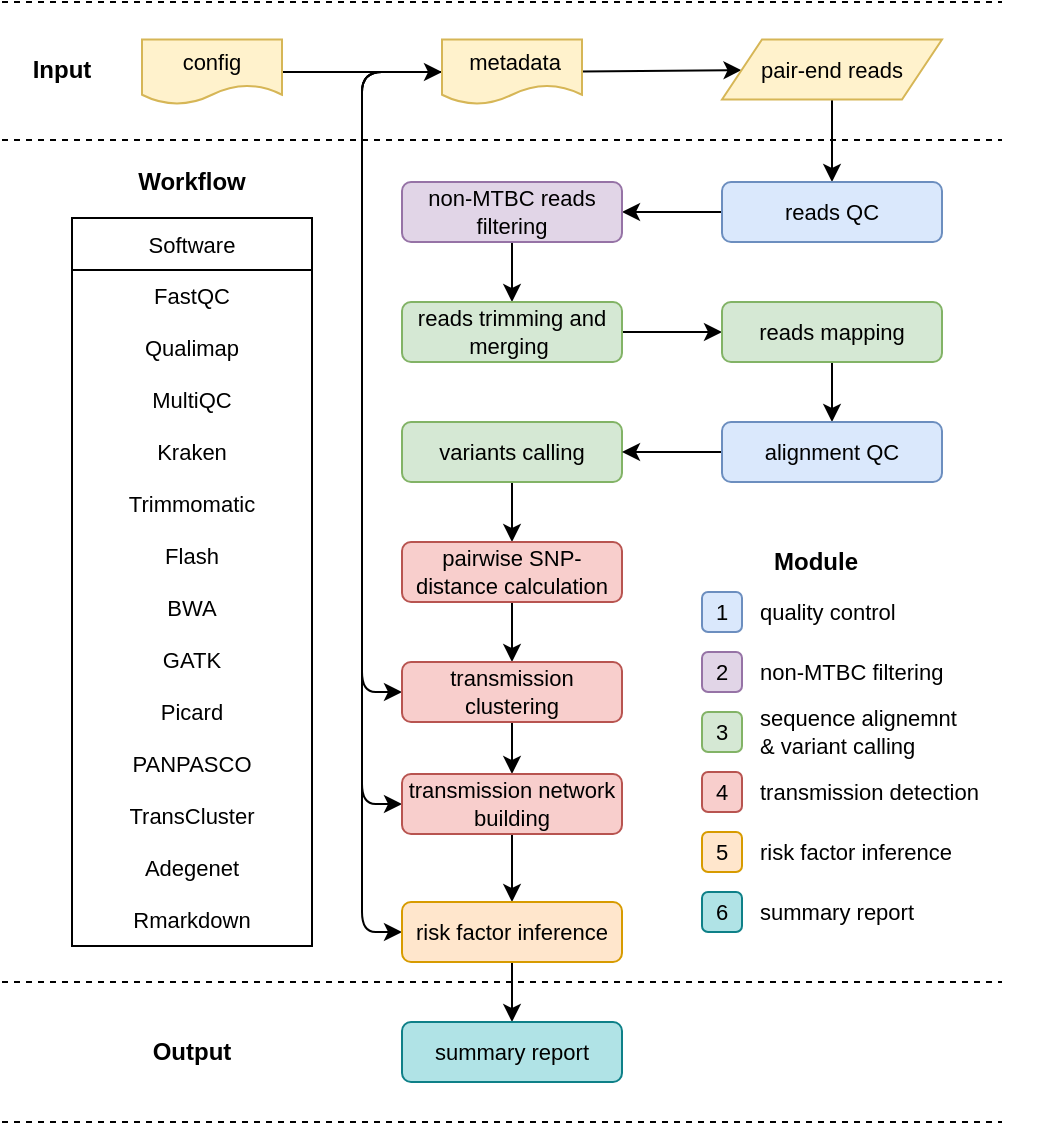 <mxfile>
    <diagram id="EAWruZUE_qWZ3CnmqtOu" name="Page-1">
        <mxGraphModel dx="733" dy="545" grid="1" gridSize="10" guides="1" tooltips="1" connect="1" arrows="1" fold="1" page="1" pageScale="1" pageWidth="827" pageHeight="1169" background="#ffffff" math="0" shadow="0">
            <root>
                <mxCell id="0"/>
                <mxCell id="1" parent="0"/>
                <mxCell id="13" style="edgeStyle=none;html=1;fontSize=11;comic=0;fontFamily=Arial;" parent="1" source="9" target="10" edge="1">
                    <mxGeometry relative="1" as="geometry"/>
                </mxCell>
                <mxCell id="9" value="&lt;font style=&quot;font-size: 11px;&quot;&gt;config&lt;/font&gt;" style="shape=document;whiteSpace=wrap;html=1;boundedLbl=1;fontSize=11;fillColor=#fff2cc;strokeColor=#d6b656;comic=0;fontFamily=Arial;" parent="1" vertex="1">
                    <mxGeometry x="80" y="68.75" width="70" height="32.5" as="geometry"/>
                </mxCell>
                <mxCell id="130" value="" style="edgeStyle=none;html=1;" parent="1" source="10" target="14" edge="1">
                    <mxGeometry relative="1" as="geometry"/>
                </mxCell>
                <mxCell id="134" style="edgeStyle=orthogonalEdgeStyle;html=1;" parent="1" source="10" target="36" edge="1">
                    <mxGeometry relative="1" as="geometry">
                        <Array as="points">
                            <mxPoint x="190" y="85"/>
                            <mxPoint x="190" y="395"/>
                        </Array>
                    </mxGeometry>
                </mxCell>
                <mxCell id="136" style="edgeStyle=orthogonalEdgeStyle;html=1;" parent="1" source="10" target="38" edge="1">
                    <mxGeometry relative="1" as="geometry">
                        <Array as="points">
                            <mxPoint x="190" y="85"/>
                            <mxPoint x="190" y="451"/>
                        </Array>
                    </mxGeometry>
                </mxCell>
                <mxCell id="138" style="edgeStyle=orthogonalEdgeStyle;html=1;" parent="1" source="10" target="50" edge="1">
                    <mxGeometry relative="1" as="geometry">
                        <Array as="points">
                            <mxPoint x="190" y="85"/>
                            <mxPoint x="190" y="515"/>
                        </Array>
                    </mxGeometry>
                </mxCell>
                <mxCell id="10" value="&lt;font style=&quot;font-size: 11px&quot;&gt;&amp;nbsp;metadata&lt;/font&gt;" style="shape=document;whiteSpace=wrap;html=1;boundedLbl=1;fontSize=11;fillColor=#fff2cc;strokeColor=#d6b656;comic=0;fontFamily=Arial;" parent="1" vertex="1">
                    <mxGeometry x="230" y="68.75" width="70" height="32.5" as="geometry"/>
                </mxCell>
                <mxCell id="62" style="edgeStyle=orthogonalEdgeStyle;html=1;strokeWidth=1;comic=0;fontSize=11;fontFamily=Arial;" parent="1" source="14" target="17" edge="1">
                    <mxGeometry relative="1" as="geometry"/>
                </mxCell>
                <mxCell id="14" value="&lt;font style=&quot;font-size: 11px;&quot;&gt;pair-end reads&lt;/font&gt;" style="shape=parallelogram;perimeter=parallelogramPerimeter;whiteSpace=wrap;html=1;fixedSize=1;fontSize=11;fillColor=#fff2cc;strokeColor=#d6b656;comic=0;fontFamily=Arial;" parent="1" vertex="1">
                    <mxGeometry x="370" y="68.75" width="110" height="30" as="geometry"/>
                </mxCell>
                <mxCell id="30" style="edgeStyle=none;html=1;comic=0;fontSize=11;fontFamily=Arial;" parent="1" source="17" target="19" edge="1">
                    <mxGeometry relative="1" as="geometry"/>
                </mxCell>
                <mxCell id="17" value="&lt;font style=&quot;font-size: 11px&quot;&gt;reads QC&lt;br style=&quot;font-size: 11px&quot;&gt;&lt;/font&gt;" style="rounded=1;whiteSpace=wrap;html=1;fontSize=11;fillColor=#dae8fc;strokeColor=#6c8ebf;comic=0;fontFamily=Arial;" parent="1" vertex="1">
                    <mxGeometry x="370" y="140" width="110" height="30" as="geometry"/>
                </mxCell>
                <mxCell id="32" value="" style="edgeStyle=none;html=1;comic=0;fontSize=11;fontFamily=Arial;" parent="1" source="19" target="21" edge="1">
                    <mxGeometry relative="1" as="geometry"/>
                </mxCell>
                <mxCell id="19" value="&lt;font style=&quot;font-size: 11px&quot;&gt;non-MTBC reads filtering&lt;br style=&quot;font-size: 11px&quot;&gt;&lt;/font&gt;" style="rounded=1;whiteSpace=wrap;html=1;fontSize=11;fillColor=#e1d5e7;strokeColor=#9673a6;comic=0;fontFamily=Arial;" parent="1" vertex="1">
                    <mxGeometry x="210" y="140" width="110" height="30" as="geometry"/>
                </mxCell>
                <mxCell id="33" value="" style="edgeStyle=none;html=1;comic=0;fontSize=11;fontFamily=Arial;" parent="1" source="21" target="23" edge="1">
                    <mxGeometry relative="1" as="geometry"/>
                </mxCell>
                <mxCell id="21" value="&lt;font style=&quot;font-size: 11px;&quot;&gt;reads trimming and merging&amp;nbsp;&lt;br style=&quot;font-size: 11px;&quot;&gt;&lt;/font&gt;" style="rounded=1;whiteSpace=wrap;html=1;fontSize=11;glass=0;shadow=0;sketch=0;fillColor=#d5e8d4;strokeColor=#82b366;comic=0;fontFamily=Arial;" parent="1" vertex="1">
                    <mxGeometry x="210" y="200" width="110" height="30" as="geometry"/>
                </mxCell>
                <mxCell id="124" value="" style="edgeStyle=none;html=1;" parent="1" source="23" target="123" edge="1">
                    <mxGeometry relative="1" as="geometry"/>
                </mxCell>
                <mxCell id="23" value="&lt;font style=&quot;font-size: 11px;&quot;&gt;reads mapping&lt;br style=&quot;font-size: 11px;&quot;&gt;&lt;/font&gt;" style="rounded=1;whiteSpace=wrap;html=1;fontSize=11;fillColor=#d5e8d4;strokeColor=#82b366;comic=0;fontFamily=Arial;" parent="1" vertex="1">
                    <mxGeometry x="370" y="200" width="110" height="30" as="geometry"/>
                </mxCell>
                <mxCell id="35" value="" style="edgeStyle=none;html=1;comic=0;fontSize=11;fontFamily=Arial;" parent="1" source="25" target="27" edge="1">
                    <mxGeometry relative="1" as="geometry"/>
                </mxCell>
                <mxCell id="25" value="&lt;font style=&quot;font-size: 11px;&quot;&gt;variants calling&lt;br style=&quot;font-size: 11px;&quot;&gt;&lt;/font&gt;" style="rounded=1;whiteSpace=wrap;html=1;fontSize=11;fillColor=#d5e8d4;strokeColor=#82b366;comic=0;fontFamily=Arial;" parent="1" vertex="1">
                    <mxGeometry x="210" y="260" width="110" height="30" as="geometry"/>
                </mxCell>
                <mxCell id="37" value="" style="edgeStyle=none;html=1;comic=0;fontSize=11;fontFamily=Arial;" parent="1" source="27" target="36" edge="1">
                    <mxGeometry relative="1" as="geometry"/>
                </mxCell>
                <mxCell id="27" value="&lt;font style=&quot;font-size: 11px;&quot;&gt;pairwise SNP-distance calculation&lt;br style=&quot;font-size: 11px;&quot;&gt;&lt;/font&gt;" style="rounded=1;whiteSpace=wrap;html=1;fontSize=11;fillColor=#f8cecc;strokeColor=#b85450;comic=0;fontFamily=Arial;" parent="1" vertex="1">
                    <mxGeometry x="210" y="320" width="110" height="30" as="geometry"/>
                </mxCell>
                <mxCell id="39" value="" style="edgeStyle=none;html=1;comic=0;fontSize=11;fontFamily=Arial;" parent="1" source="36" target="38" edge="1">
                    <mxGeometry relative="1" as="geometry"/>
                </mxCell>
                <mxCell id="36" value="&lt;font style=&quot;font-size: 11px;&quot;&gt;transmission clustering&lt;br style=&quot;font-size: 11px;&quot;&gt;&lt;/font&gt;" style="rounded=1;whiteSpace=wrap;html=1;fontSize=11;fillColor=#f8cecc;strokeColor=#b85450;comic=0;fontFamily=Arial;" parent="1" vertex="1">
                    <mxGeometry x="210" y="380" width="110" height="30" as="geometry"/>
                </mxCell>
                <mxCell id="54" value="" style="edgeStyle=orthogonalEdgeStyle;html=1;comic=0;fontSize=11;fontFamily=Arial;" parent="1" source="38" target="50" edge="1">
                    <mxGeometry relative="1" as="geometry"/>
                </mxCell>
                <mxCell id="38" value="&lt;font style=&quot;font-size: 11px;&quot;&gt;transmission network building&lt;br style=&quot;font-size: 11px;&quot;&gt;&lt;/font&gt;" style="rounded=1;whiteSpace=wrap;html=1;fontSize=11;fillColor=#f8cecc;strokeColor=#b85450;comic=0;fontFamily=Arial;" parent="1" vertex="1">
                    <mxGeometry x="210" y="436" width="110" height="30" as="geometry"/>
                </mxCell>
                <mxCell id="117" style="edgeStyle=orthogonalEdgeStyle;html=1;exitX=0.5;exitY=1;exitDx=0;exitDy=0;fontSize=11;fontColor=#000000;fontFamily=Arial;" parent="1" source="50" target="116" edge="1">
                    <mxGeometry relative="1" as="geometry"/>
                </mxCell>
                <mxCell id="50" value="&lt;font style=&quot;font-size: 11px;&quot;&gt;risk factor inference&lt;br style=&quot;font-size: 11px;&quot;&gt;&lt;/font&gt;" style="rounded=1;whiteSpace=wrap;html=1;fontSize=11;fillColor=#ffe6cc;strokeColor=#d79b00;comic=0;fontFamily=Arial;" parent="1" vertex="1">
                    <mxGeometry x="210" y="500" width="110" height="30" as="geometry"/>
                </mxCell>
                <mxCell id="64" value="&lt;font style=&quot;font-size: 11px;&quot;&gt;1&lt;br style=&quot;font-size: 11px;&quot;&gt;&lt;/font&gt;" style="rounded=1;whiteSpace=wrap;html=1;fontSize=11;fillColor=#dae8fc;strokeColor=#6c8ebf;comic=0;fontFamily=Arial;" parent="1" vertex="1">
                    <mxGeometry x="360" y="345" width="20" height="20" as="geometry"/>
                </mxCell>
                <mxCell id="66" value="&lt;font style=&quot;font-size: 11px;&quot;&gt;2&lt;br style=&quot;font-size: 11px;&quot;&gt;&lt;/font&gt;" style="rounded=1;whiteSpace=wrap;html=1;fontSize=11;fillColor=#e1d5e7;strokeColor=#9673a6;comic=0;fontFamily=Arial;" parent="1" vertex="1">
                    <mxGeometry x="360" y="375" width="20" height="20" as="geometry"/>
                </mxCell>
                <mxCell id="67" value="quality control" style="text;html=1;strokeColor=none;fillColor=none;align=left;verticalAlign=middle;whiteSpace=wrap;rounded=0;fontSize=11;fontFamily=Arial;" parent="1" vertex="1">
                    <mxGeometry x="387" y="345" width="140" height="20" as="geometry"/>
                </mxCell>
                <mxCell id="68" value="&lt;font style=&quot;font-size: 11px;&quot;&gt;3&lt;br style=&quot;font-size: 11px;&quot;&gt;&lt;/font&gt;" style="rounded=1;whiteSpace=wrap;html=1;fontSize=11;fillColor=#d5e8d4;strokeColor=#82b366;comic=0;fontFamily=Arial;" parent="1" vertex="1">
                    <mxGeometry x="360" y="405" width="20" height="20" as="geometry"/>
                </mxCell>
                <mxCell id="69" value="non-MTBC filtering" style="text;html=1;strokeColor=none;fillColor=none;align=left;verticalAlign=middle;whiteSpace=wrap;rounded=0;fontSize=11;fontFamily=Arial;" parent="1" vertex="1">
                    <mxGeometry x="387" y="375" width="140" height="20" as="geometry"/>
                </mxCell>
                <mxCell id="71" value="&lt;font style=&quot;font-size: 11px;&quot;&gt;4&lt;br style=&quot;font-size: 11px;&quot;&gt;&lt;/font&gt;" style="rounded=1;whiteSpace=wrap;html=1;fontSize=11;fillColor=#f8cecc;strokeColor=#b85450;comic=0;fontFamily=Arial;" parent="1" vertex="1">
                    <mxGeometry x="360" y="435" width="20" height="20" as="geometry"/>
                </mxCell>
                <mxCell id="72" value="transmission detection" style="text;html=1;strokeColor=none;fillColor=none;align=left;verticalAlign=middle;whiteSpace=wrap;rounded=0;fontSize=11;fontFamily=Arial;" parent="1" vertex="1">
                    <mxGeometry x="387" y="435" width="140" height="20" as="geometry"/>
                </mxCell>
                <mxCell id="73" value="&lt;font style=&quot;font-size: 11px;&quot;&gt;5&lt;br style=&quot;font-size: 11px;&quot;&gt;&lt;/font&gt;" style="rounded=1;whiteSpace=wrap;html=1;fontSize=11;fillColor=#ffe6cc;strokeColor=#d79b00;comic=0;fontFamily=Arial;" parent="1" vertex="1">
                    <mxGeometry x="360" y="465" width="20" height="20" as="geometry"/>
                </mxCell>
                <mxCell id="74" value="risk factor inference" style="text;html=1;strokeColor=none;fillColor=none;align=left;verticalAlign=middle;whiteSpace=wrap;rounded=0;fontSize=11;fontFamily=Arial;" parent="1" vertex="1">
                    <mxGeometry x="387" y="465" width="140" height="20" as="geometry"/>
                </mxCell>
                <mxCell id="75" value="sequence alignemnt &lt;br&gt;&amp;amp; variant calling" style="text;html=1;strokeColor=none;fillColor=none;align=left;verticalAlign=middle;whiteSpace=wrap;rounded=0;fontSize=11;fontFamily=Arial;" parent="1" vertex="1">
                    <mxGeometry x="387" y="405" width="140" height="20" as="geometry"/>
                </mxCell>
                <mxCell id="83" value="" style="endArrow=none;dashed=1;html=1;edgeStyle=orthogonalEdgeStyle;fontSize=11;fontFamily=Arial;" parent="1" edge="1">
                    <mxGeometry width="50" height="50" relative="1" as="geometry">
                        <mxPoint x="10" y="119" as="sourcePoint"/>
                        <mxPoint x="510" y="119" as="targetPoint"/>
                    </mxGeometry>
                </mxCell>
                <mxCell id="84" value="" style="endArrow=none;dashed=1;html=1;fontSize=11;fontFamily=Arial;" parent="1" edge="1">
                    <mxGeometry width="50" height="50" relative="1" as="geometry">
                        <mxPoint x="10" y="50" as="sourcePoint"/>
                        <mxPoint x="510" y="50" as="targetPoint"/>
                    </mxGeometry>
                </mxCell>
                <mxCell id="85" value="" style="endArrow=none;dashed=1;html=1;fontSize=11;fontFamily=Arial;" parent="1" edge="1">
                    <mxGeometry width="50" height="50" relative="1" as="geometry">
                        <mxPoint x="10" y="540" as="sourcePoint"/>
                        <mxPoint x="510" y="540" as="targetPoint"/>
                    </mxGeometry>
                </mxCell>
                <mxCell id="89" value="&lt;b&gt;&lt;font style=&quot;font-size: 12px&quot;&gt;Input&lt;/font&gt;&lt;/b&gt;" style="text;html=1;strokeColor=none;fillColor=none;align=center;verticalAlign=middle;whiteSpace=wrap;rounded=0;flipV=0;rotation=0;fontSize=11;fontFamily=Arial;" parent="1" vertex="1">
                    <mxGeometry x="20" y="73.75" width="40" height="20" as="geometry"/>
                </mxCell>
                <mxCell id="90" value="&lt;b&gt;&lt;font style=&quot;font-size: 12px&quot;&gt;Workflow&lt;/font&gt;&lt;/b&gt;" style="text;html=1;strokeColor=none;fillColor=none;align=center;verticalAlign=middle;whiteSpace=wrap;rounded=0;flipV=0;rotation=0;fontSize=11;fontFamily=Arial;" parent="1" vertex="1">
                    <mxGeometry x="60" y="130" width="90" height="20" as="geometry"/>
                </mxCell>
                <mxCell id="91" value="Software" style="swimlane;fontStyle=0;childLayout=stackLayout;horizontal=1;startSize=26;horizontalStack=0;resizeParent=1;resizeParentMax=0;resizeLast=0;collapsible=1;marginBottom=0;fontSize=11;align=center;swimlaneFillColor=none;fontFamily=Arial;" parent="1" vertex="1">
                    <mxGeometry x="45" y="158" width="120" height="364" as="geometry"/>
                </mxCell>
                <mxCell id="92" value="FastQC" style="text;strokeColor=none;fillColor=none;align=center;verticalAlign=top;spacingLeft=4;spacingRight=4;overflow=hidden;rotatable=0;points=[[0,0.5],[1,0.5]];portConstraint=eastwest;fontSize=11;fontFamily=Arial;" parent="91" vertex="1">
                    <mxGeometry y="26" width="120" height="26" as="geometry"/>
                </mxCell>
                <mxCell id="93" value="Qualimap" style="text;strokeColor=none;fillColor=none;align=center;verticalAlign=top;spacingLeft=4;spacingRight=4;overflow=hidden;rotatable=0;points=[[0,0.5],[1,0.5]];portConstraint=eastwest;fontSize=11;fontFamily=Arial;" parent="91" vertex="1">
                    <mxGeometry y="52" width="120" height="26" as="geometry"/>
                </mxCell>
                <mxCell id="94" value="MultiQC" style="text;strokeColor=none;fillColor=none;align=center;verticalAlign=top;spacingLeft=4;spacingRight=4;overflow=hidden;rotatable=0;points=[[0,0.5],[1,0.5]];portConstraint=eastwest;fontSize=11;fontFamily=Arial;" parent="91" vertex="1">
                    <mxGeometry y="78" width="120" height="26" as="geometry"/>
                </mxCell>
                <mxCell id="97" value="Kraken" style="text;strokeColor=none;fillColor=none;align=center;verticalAlign=top;spacingLeft=4;spacingRight=4;overflow=hidden;rotatable=0;points=[[0,0.5],[1,0.5]];portConstraint=eastwest;fontSize=11;fontFamily=Arial;" parent="91" vertex="1">
                    <mxGeometry y="104" width="120" height="26" as="geometry"/>
                </mxCell>
                <mxCell id="98" value="Trimmomatic" style="text;strokeColor=none;fillColor=none;align=center;verticalAlign=top;spacingLeft=4;spacingRight=4;overflow=hidden;rotatable=0;points=[[0,0.5],[1,0.5]];portConstraint=eastwest;fontSize=11;fontFamily=Arial;" parent="91" vertex="1">
                    <mxGeometry y="130" width="120" height="26" as="geometry"/>
                </mxCell>
                <mxCell id="99" value="Flash" style="text;strokeColor=none;fillColor=none;align=center;verticalAlign=top;spacingLeft=4;spacingRight=4;overflow=hidden;rotatable=0;points=[[0,0.5],[1,0.5]];portConstraint=eastwest;fontSize=11;fontFamily=Arial;" parent="91" vertex="1">
                    <mxGeometry y="156" width="120" height="26" as="geometry"/>
                </mxCell>
                <mxCell id="102" value="BWA" style="text;strokeColor=none;fillColor=none;align=center;verticalAlign=top;spacingLeft=4;spacingRight=4;overflow=hidden;rotatable=0;points=[[0,0.5],[1,0.5]];portConstraint=eastwest;fontSize=11;fontFamily=Arial;" parent="91" vertex="1">
                    <mxGeometry y="182" width="120" height="26" as="geometry"/>
                </mxCell>
                <mxCell id="112" value="GATK" style="text;strokeColor=none;fillColor=none;align=center;verticalAlign=top;spacingLeft=4;spacingRight=4;overflow=hidden;rotatable=0;points=[[0,0.5],[1,0.5]];portConstraint=eastwest;fontSize=11;fontFamily=Arial;" parent="91" vertex="1">
                    <mxGeometry y="208" width="120" height="26" as="geometry"/>
                </mxCell>
                <mxCell id="113" value="Picard" style="text;strokeColor=none;fillColor=none;align=center;verticalAlign=top;spacingLeft=4;spacingRight=4;overflow=hidden;rotatable=0;points=[[0,0.5],[1,0.5]];portConstraint=eastwest;fontSize=11;fontFamily=Arial;" parent="91" vertex="1">
                    <mxGeometry y="234" width="120" height="26" as="geometry"/>
                </mxCell>
                <mxCell id="114" value="PANPASCO" style="text;strokeColor=none;fillColor=none;align=center;verticalAlign=top;spacingLeft=4;spacingRight=4;overflow=hidden;rotatable=0;points=[[0,0.5],[1,0.5]];portConstraint=eastwest;fontSize=11;fontFamily=Arial;" parent="91" vertex="1">
                    <mxGeometry y="260" width="120" height="26" as="geometry"/>
                </mxCell>
                <mxCell id="128" value="TransCluster" style="text;strokeColor=none;fillColor=none;align=center;verticalAlign=top;spacingLeft=4;spacingRight=4;overflow=hidden;rotatable=0;points=[[0,0.5],[1,0.5]];portConstraint=eastwest;fontSize=11;fontFamily=Arial;" parent="91" vertex="1">
                    <mxGeometry y="286" width="120" height="26" as="geometry"/>
                </mxCell>
                <mxCell id="131" value="Adegenet" style="text;strokeColor=none;fillColor=none;align=center;verticalAlign=top;spacingLeft=4;spacingRight=4;overflow=hidden;rotatable=0;points=[[0,0.5],[1,0.5]];portConstraint=eastwest;fontSize=11;fontFamily=Arial;" parent="91" vertex="1">
                    <mxGeometry y="312" width="120" height="26" as="geometry"/>
                </mxCell>
                <mxCell id="132" value="Rmarkdown" style="text;strokeColor=none;fillColor=none;align=center;verticalAlign=top;spacingLeft=4;spacingRight=4;overflow=hidden;rotatable=0;points=[[0,0.5],[1,0.5]];portConstraint=eastwest;fontSize=11;fontFamily=Arial;" parent="91" vertex="1">
                    <mxGeometry y="338" width="120" height="26" as="geometry"/>
                </mxCell>
                <mxCell id="116" value="&lt;font style=&quot;font-size: 11px&quot;&gt;summary report&lt;br style=&quot;font-size: 11px&quot;&gt;&lt;/font&gt;" style="rounded=1;whiteSpace=wrap;html=1;fontSize=11;fillColor=#b0e3e6;strokeColor=#0e8088;comic=0;fontFamily=Arial;" parent="1" vertex="1">
                    <mxGeometry x="210" y="560" width="110" height="30" as="geometry"/>
                </mxCell>
                <mxCell id="118" value="" style="endArrow=none;dashed=1;html=1;fontSize=11;fontFamily=Arial;" parent="1" edge="1">
                    <mxGeometry width="50" height="50" relative="1" as="geometry">
                        <mxPoint x="10" y="610" as="sourcePoint"/>
                        <mxPoint x="510" y="610" as="targetPoint"/>
                    </mxGeometry>
                </mxCell>
                <mxCell id="119" value="&lt;b&gt;&lt;font style=&quot;font-size: 12px&quot;&gt;Output&lt;/font&gt;&lt;/b&gt;" style="text;html=1;strokeColor=none;fillColor=none;align=center;verticalAlign=middle;whiteSpace=wrap;rounded=0;flipV=0;rotation=0;fontSize=11;fontFamily=Arial;" parent="1" vertex="1">
                    <mxGeometry x="60" y="565" width="90" height="20" as="geometry"/>
                </mxCell>
                <mxCell id="120" value="summary report" style="text;html=1;strokeColor=none;fillColor=none;align=left;verticalAlign=middle;whiteSpace=wrap;rounded=0;fontSize=11;fontFamily=Arial;" parent="1" vertex="1">
                    <mxGeometry x="387" y="495" width="140" height="20" as="geometry"/>
                </mxCell>
                <mxCell id="121" value="&lt;font style=&quot;font-size: 11px;&quot;&gt;6&lt;br style=&quot;font-size: 11px;&quot;&gt;&lt;/font&gt;" style="rounded=1;whiteSpace=wrap;html=1;fontSize=11;fillColor=#b0e3e6;strokeColor=#0e8088;comic=0;fontFamily=Arial;" parent="1" vertex="1">
                    <mxGeometry x="360" y="495" width="20" height="20" as="geometry"/>
                </mxCell>
                <mxCell id="122" value="&lt;font style=&quot;font-size: 12px&quot;&gt;Module&lt;/font&gt;" style="text;html=1;strokeColor=none;fillColor=none;align=center;verticalAlign=middle;whiteSpace=wrap;rounded=0;fontSize=11;fontColor=#000000;fontStyle=1;fontFamily=Arial;" parent="1" vertex="1">
                    <mxGeometry x="387" y="320" width="60" height="20" as="geometry"/>
                </mxCell>
                <mxCell id="126" style="edgeStyle=none;html=1;exitX=0;exitY=0.5;exitDx=0;exitDy=0;entryX=1;entryY=0.5;entryDx=0;entryDy=0;" parent="1" source="123" target="25" edge="1">
                    <mxGeometry relative="1" as="geometry"/>
                </mxCell>
                <mxCell id="123" value="&lt;font style=&quot;font-size: 11px&quot;&gt;alignment QC&lt;br style=&quot;font-size: 11px&quot;&gt;&lt;/font&gt;" style="rounded=1;whiteSpace=wrap;html=1;fontSize=11;fillColor=#dae8fc;strokeColor=#6c8ebf;comic=0;fontFamily=Arial;" parent="1" vertex="1">
                    <mxGeometry x="370" y="260" width="110" height="30" as="geometry"/>
                </mxCell>
            </root>
        </mxGraphModel>
    </diagram>
</mxfile>